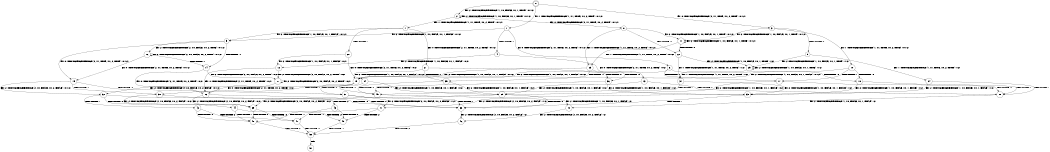digraph BCG {
size = "7, 10.5";
center = TRUE;
node [shape = circle];
0 [peripheries = 2];
0 -> 1 [label = "EX !1 !ATOMIC_EXCH_BRANCH (1, +1, TRUE, +0, 2, TRUE) !:0:1:2:"];
0 -> 2 [label = "EX !2 !ATOMIC_EXCH_BRANCH (1, +0, FALSE, +0, 1, TRUE) !:0:1:2:"];
0 -> 3 [label = "EX !0 !ATOMIC_EXCH_BRANCH (2, +1, TRUE, +0, 2, TRUE) !:0:1:2:"];
1 -> 4 [label = "TERMINATE !1"];
1 -> 5 [label = "EX !2 !ATOMIC_EXCH_BRANCH (1, +0, FALSE, +0, 1, FALSE) !:0:1:2:"];
1 -> 6 [label = "EX !0 !ATOMIC_EXCH_BRANCH (2, +1, TRUE, +0, 2, TRUE) !:0:1:2:"];
2 -> 7 [label = "EX !1 !ATOMIC_EXCH_BRANCH (1, +1, TRUE, +0, 2, TRUE) !:0:1:2:"];
2 -> 8 [label = "EX !0 !ATOMIC_EXCH_BRANCH (2, +1, TRUE, +0, 2, TRUE) !:0:1:2:"];
2 -> 2 [label = "EX !2 !ATOMIC_EXCH_BRANCH (1, +0, FALSE, +0, 1, TRUE) !:0:1:2:"];
3 -> 9 [label = "TERMINATE !0"];
3 -> 10 [label = "EX !1 !ATOMIC_EXCH_BRANCH (1, +1, TRUE, +0, 2, TRUE) !:0:1:2:"];
3 -> 11 [label = "EX !2 !ATOMIC_EXCH_BRANCH (1, +0, FALSE, +0, 1, TRUE) !:0:1:2:"];
4 -> 12 [label = "EX !2 !ATOMIC_EXCH_BRANCH (1, +0, FALSE, +0, 1, FALSE) !:0:2:"];
4 -> 13 [label = "EX !0 !ATOMIC_EXCH_BRANCH (2, +1, TRUE, +0, 2, TRUE) !:0:2:"];
5 -> 14 [label = "TERMINATE !1"];
5 -> 15 [label = "EX !0 !ATOMIC_EXCH_BRANCH (2, +1, TRUE, +0, 2, TRUE) !:0:1:2:"];
5 -> 16 [label = "EX !2 !ATOMIC_EXCH_BRANCH (2, +0, FALSE, +0, 2, TRUE) !:0:1:2:"];
6 -> 17 [label = "TERMINATE !1"];
6 -> 18 [label = "TERMINATE !0"];
6 -> 19 [label = "EX !2 !ATOMIC_EXCH_BRANCH (1, +0, FALSE, +0, 1, FALSE) !:0:1:2:"];
7 -> 20 [label = "TERMINATE !1"];
7 -> 21 [label = "EX !0 !ATOMIC_EXCH_BRANCH (2, +1, TRUE, +0, 2, TRUE) !:0:1:2:"];
7 -> 5 [label = "EX !2 !ATOMIC_EXCH_BRANCH (1, +0, FALSE, +0, 1, FALSE) !:0:1:2:"];
8 -> 22 [label = "TERMINATE !0"];
8 -> 23 [label = "EX !1 !ATOMIC_EXCH_BRANCH (1, +1, TRUE, +0, 2, TRUE) !:0:1:2:"];
8 -> 11 [label = "EX !2 !ATOMIC_EXCH_BRANCH (1, +0, FALSE, +0, 1, TRUE) !:0:1:2:"];
9 -> 24 [label = "EX !1 !ATOMIC_EXCH_BRANCH (1, +1, TRUE, +0, 2, TRUE) !:1:2:"];
9 -> 25 [label = "EX !2 !ATOMIC_EXCH_BRANCH (1, +0, FALSE, +0, 1, TRUE) !:1:2:"];
10 -> 17 [label = "TERMINATE !1"];
10 -> 18 [label = "TERMINATE !0"];
10 -> 19 [label = "EX !2 !ATOMIC_EXCH_BRANCH (1, +0, FALSE, +0, 1, FALSE) !:0:1:2:"];
11 -> 22 [label = "TERMINATE !0"];
11 -> 23 [label = "EX !1 !ATOMIC_EXCH_BRANCH (1, +1, TRUE, +0, 2, TRUE) !:0:1:2:"];
11 -> 11 [label = "EX !2 !ATOMIC_EXCH_BRANCH (1, +0, FALSE, +0, 1, TRUE) !:0:1:2:"];
12 -> 26 [label = "EX !0 !ATOMIC_EXCH_BRANCH (2, +1, TRUE, +0, 2, TRUE) !:0:2:"];
12 -> 27 [label = "EX !2 !ATOMIC_EXCH_BRANCH (2, +0, FALSE, +0, 2, TRUE) !:0:2:"];
13 -> 28 [label = "TERMINATE !0"];
13 -> 29 [label = "EX !2 !ATOMIC_EXCH_BRANCH (1, +0, FALSE, +0, 1, FALSE) !:0:2:"];
14 -> 26 [label = "EX !0 !ATOMIC_EXCH_BRANCH (2, +1, TRUE, +0, 2, TRUE) !:0:2:"];
14 -> 27 [label = "EX !2 !ATOMIC_EXCH_BRANCH (2, +0, FALSE, +0, 2, TRUE) !:0:2:"];
15 -> 30 [label = "TERMINATE !1"];
15 -> 31 [label = "TERMINATE !0"];
15 -> 32 [label = "EX !2 !ATOMIC_EXCH_BRANCH (2, +0, FALSE, +0, 2, FALSE) !:0:1:2:"];
16 -> 14 [label = "TERMINATE !1"];
16 -> 15 [label = "EX !0 !ATOMIC_EXCH_BRANCH (2, +1, TRUE, +0, 2, TRUE) !:0:1:2:"];
16 -> 16 [label = "EX !2 !ATOMIC_EXCH_BRANCH (2, +0, FALSE, +0, 2, TRUE) !:0:1:2:"];
17 -> 28 [label = "TERMINATE !0"];
17 -> 29 [label = "EX !2 !ATOMIC_EXCH_BRANCH (1, +0, FALSE, +0, 1, FALSE) !:0:2:"];
18 -> 28 [label = "TERMINATE !1"];
18 -> 33 [label = "EX !2 !ATOMIC_EXCH_BRANCH (1, +0, FALSE, +0, 1, FALSE) !:1:2:"];
19 -> 30 [label = "TERMINATE !1"];
19 -> 31 [label = "TERMINATE !0"];
19 -> 32 [label = "EX !2 !ATOMIC_EXCH_BRANCH (2, +0, FALSE, +0, 2, FALSE) !:0:1:2:"];
20 -> 34 [label = "EX !0 !ATOMIC_EXCH_BRANCH (2, +1, TRUE, +0, 2, TRUE) !:0:2:"];
20 -> 12 [label = "EX !2 !ATOMIC_EXCH_BRANCH (1, +0, FALSE, +0, 1, FALSE) !:0:2:"];
21 -> 35 [label = "TERMINATE !1"];
21 -> 36 [label = "TERMINATE !0"];
21 -> 19 [label = "EX !2 !ATOMIC_EXCH_BRANCH (1, +0, FALSE, +0, 1, FALSE) !:0:1:2:"];
22 -> 37 [label = "EX !1 !ATOMIC_EXCH_BRANCH (1, +1, TRUE, +0, 2, TRUE) !:1:2:"];
22 -> 25 [label = "EX !2 !ATOMIC_EXCH_BRANCH (1, +0, FALSE, +0, 1, TRUE) !:1:2:"];
23 -> 35 [label = "TERMINATE !1"];
23 -> 36 [label = "TERMINATE !0"];
23 -> 19 [label = "EX !2 !ATOMIC_EXCH_BRANCH (1, +0, FALSE, +0, 1, FALSE) !:0:1:2:"];
24 -> 28 [label = "TERMINATE !1"];
24 -> 33 [label = "EX !2 !ATOMIC_EXCH_BRANCH (1, +0, FALSE, +0, 1, FALSE) !:1:2:"];
25 -> 37 [label = "EX !1 !ATOMIC_EXCH_BRANCH (1, +1, TRUE, +0, 2, TRUE) !:1:2:"];
25 -> 25 [label = "EX !2 !ATOMIC_EXCH_BRANCH (1, +0, FALSE, +0, 1, TRUE) !:1:2:"];
26 -> 38 [label = "TERMINATE !0"];
26 -> 39 [label = "EX !2 !ATOMIC_EXCH_BRANCH (2, +0, FALSE, +0, 2, FALSE) !:0:2:"];
27 -> 26 [label = "EX !0 !ATOMIC_EXCH_BRANCH (2, +1, TRUE, +0, 2, TRUE) !:0:2:"];
27 -> 27 [label = "EX !2 !ATOMIC_EXCH_BRANCH (2, +0, FALSE, +0, 2, TRUE) !:0:2:"];
28 -> 40 [label = "EX !2 !ATOMIC_EXCH_BRANCH (1, +0, FALSE, +0, 1, FALSE) !:2:"];
29 -> 38 [label = "TERMINATE !0"];
29 -> 39 [label = "EX !2 !ATOMIC_EXCH_BRANCH (2, +0, FALSE, +0, 2, FALSE) !:0:2:"];
30 -> 38 [label = "TERMINATE !0"];
30 -> 39 [label = "EX !2 !ATOMIC_EXCH_BRANCH (2, +0, FALSE, +0, 2, FALSE) !:0:2:"];
31 -> 38 [label = "TERMINATE !1"];
31 -> 41 [label = "EX !2 !ATOMIC_EXCH_BRANCH (2, +0, FALSE, +0, 2, FALSE) !:1:2:"];
32 -> 42 [label = "TERMINATE !1"];
32 -> 43 [label = "TERMINATE !2"];
32 -> 44 [label = "TERMINATE !0"];
33 -> 38 [label = "TERMINATE !1"];
33 -> 41 [label = "EX !2 !ATOMIC_EXCH_BRANCH (2, +0, FALSE, +0, 2, FALSE) !:1:2:"];
34 -> 45 [label = "TERMINATE !0"];
34 -> 29 [label = "EX !2 !ATOMIC_EXCH_BRANCH (1, +0, FALSE, +0, 1, FALSE) !:0:2:"];
35 -> 45 [label = "TERMINATE !0"];
35 -> 29 [label = "EX !2 !ATOMIC_EXCH_BRANCH (1, +0, FALSE, +0, 1, FALSE) !:0:2:"];
36 -> 45 [label = "TERMINATE !1"];
36 -> 33 [label = "EX !2 !ATOMIC_EXCH_BRANCH (1, +0, FALSE, +0, 1, FALSE) !:1:2:"];
37 -> 45 [label = "TERMINATE !1"];
37 -> 33 [label = "EX !2 !ATOMIC_EXCH_BRANCH (1, +0, FALSE, +0, 1, FALSE) !:1:2:"];
38 -> 46 [label = "EX !2 !ATOMIC_EXCH_BRANCH (2, +0, FALSE, +0, 2, FALSE) !:2:"];
39 -> 47 [label = "TERMINATE !2"];
39 -> 48 [label = "TERMINATE !0"];
40 -> 46 [label = "EX !2 !ATOMIC_EXCH_BRANCH (2, +0, FALSE, +0, 2, FALSE) !:2:"];
41 -> 48 [label = "TERMINATE !1"];
41 -> 49 [label = "TERMINATE !2"];
42 -> 47 [label = "TERMINATE !2"];
42 -> 48 [label = "TERMINATE !0"];
43 -> 47 [label = "TERMINATE !1"];
43 -> 49 [label = "TERMINATE !0"];
44 -> 48 [label = "TERMINATE !1"];
44 -> 49 [label = "TERMINATE !2"];
45 -> 40 [label = "EX !2 !ATOMIC_EXCH_BRANCH (1, +0, FALSE, +0, 1, FALSE) !:2:"];
46 -> 50 [label = "TERMINATE !2"];
47 -> 50 [label = "TERMINATE !0"];
48 -> 50 [label = "TERMINATE !2"];
49 -> 50 [label = "TERMINATE !1"];
50 -> 51 [label = "exit"];
}
